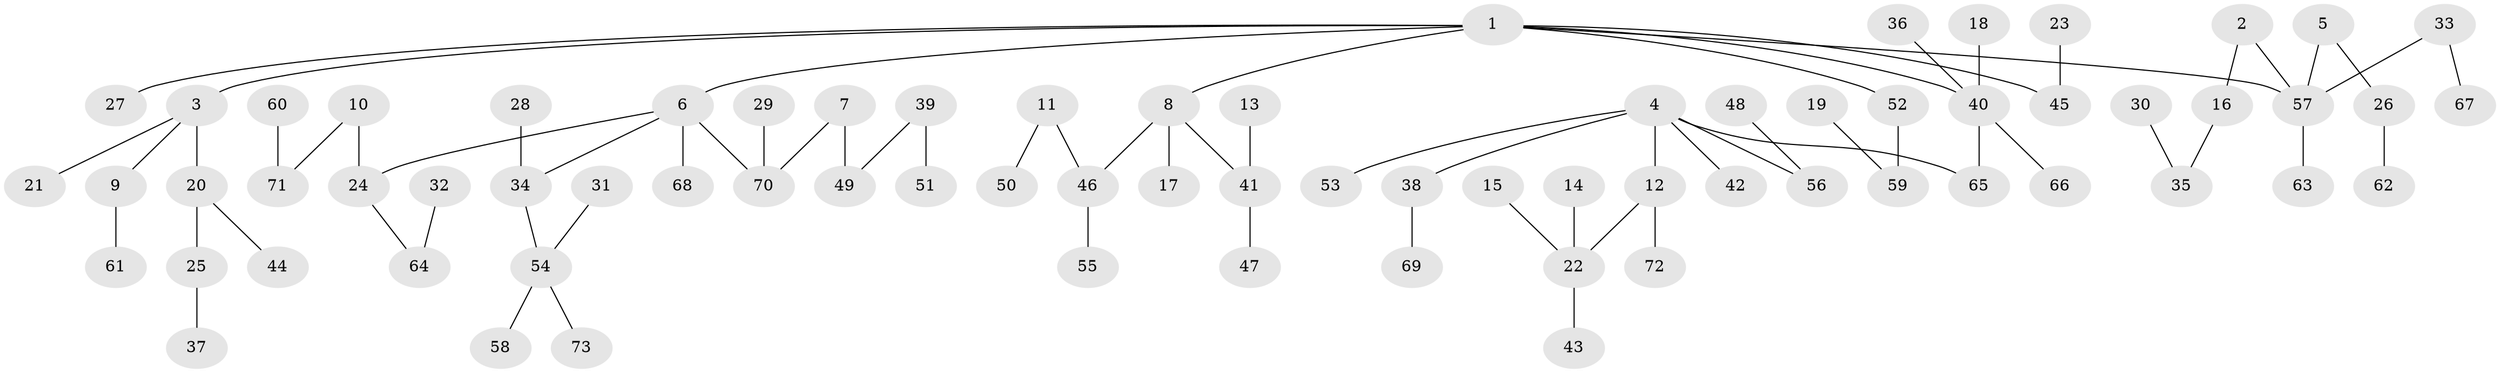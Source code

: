 // original degree distribution, {3: 0.14383561643835616, 8: 0.00684931506849315, 6: 0.0136986301369863, 4: 0.04794520547945205, 5: 0.0273972602739726, 7: 0.00684931506849315, 2: 0.2876712328767123, 1: 0.4657534246575342}
// Generated by graph-tools (version 1.1) at 2025/37/03/04/25 23:37:26]
// undirected, 73 vertices, 72 edges
graph export_dot {
  node [color=gray90,style=filled];
  1;
  2;
  3;
  4;
  5;
  6;
  7;
  8;
  9;
  10;
  11;
  12;
  13;
  14;
  15;
  16;
  17;
  18;
  19;
  20;
  21;
  22;
  23;
  24;
  25;
  26;
  27;
  28;
  29;
  30;
  31;
  32;
  33;
  34;
  35;
  36;
  37;
  38;
  39;
  40;
  41;
  42;
  43;
  44;
  45;
  46;
  47;
  48;
  49;
  50;
  51;
  52;
  53;
  54;
  55;
  56;
  57;
  58;
  59;
  60;
  61;
  62;
  63;
  64;
  65;
  66;
  67;
  68;
  69;
  70;
  71;
  72;
  73;
  1 -- 3 [weight=1.0];
  1 -- 6 [weight=1.0];
  1 -- 8 [weight=1.0];
  1 -- 27 [weight=1.0];
  1 -- 40 [weight=1.0];
  1 -- 45 [weight=1.0];
  1 -- 52 [weight=1.0];
  1 -- 57 [weight=1.0];
  2 -- 16 [weight=1.0];
  2 -- 57 [weight=1.0];
  3 -- 9 [weight=1.0];
  3 -- 20 [weight=1.0];
  3 -- 21 [weight=1.0];
  4 -- 12 [weight=1.0];
  4 -- 38 [weight=1.0];
  4 -- 42 [weight=1.0];
  4 -- 53 [weight=1.0];
  4 -- 56 [weight=1.0];
  4 -- 65 [weight=1.0];
  5 -- 26 [weight=1.0];
  5 -- 57 [weight=1.0];
  6 -- 24 [weight=1.0];
  6 -- 34 [weight=1.0];
  6 -- 68 [weight=1.0];
  6 -- 70 [weight=1.0];
  7 -- 49 [weight=1.0];
  7 -- 70 [weight=1.0];
  8 -- 17 [weight=1.0];
  8 -- 41 [weight=1.0];
  8 -- 46 [weight=1.0];
  9 -- 61 [weight=1.0];
  10 -- 24 [weight=1.0];
  10 -- 71 [weight=1.0];
  11 -- 46 [weight=1.0];
  11 -- 50 [weight=1.0];
  12 -- 22 [weight=1.0];
  12 -- 72 [weight=1.0];
  13 -- 41 [weight=1.0];
  14 -- 22 [weight=1.0];
  15 -- 22 [weight=1.0];
  16 -- 35 [weight=1.0];
  18 -- 40 [weight=1.0];
  19 -- 59 [weight=1.0];
  20 -- 25 [weight=1.0];
  20 -- 44 [weight=1.0];
  22 -- 43 [weight=1.0];
  23 -- 45 [weight=1.0];
  24 -- 64 [weight=1.0];
  25 -- 37 [weight=1.0];
  26 -- 62 [weight=1.0];
  28 -- 34 [weight=1.0];
  29 -- 70 [weight=1.0];
  30 -- 35 [weight=1.0];
  31 -- 54 [weight=1.0];
  32 -- 64 [weight=1.0];
  33 -- 57 [weight=1.0];
  33 -- 67 [weight=1.0];
  34 -- 54 [weight=1.0];
  36 -- 40 [weight=1.0];
  38 -- 69 [weight=1.0];
  39 -- 49 [weight=1.0];
  39 -- 51 [weight=1.0];
  40 -- 65 [weight=1.0];
  40 -- 66 [weight=1.0];
  41 -- 47 [weight=1.0];
  46 -- 55 [weight=1.0];
  48 -- 56 [weight=1.0];
  52 -- 59 [weight=1.0];
  54 -- 58 [weight=1.0];
  54 -- 73 [weight=1.0];
  57 -- 63 [weight=1.0];
  60 -- 71 [weight=1.0];
}
